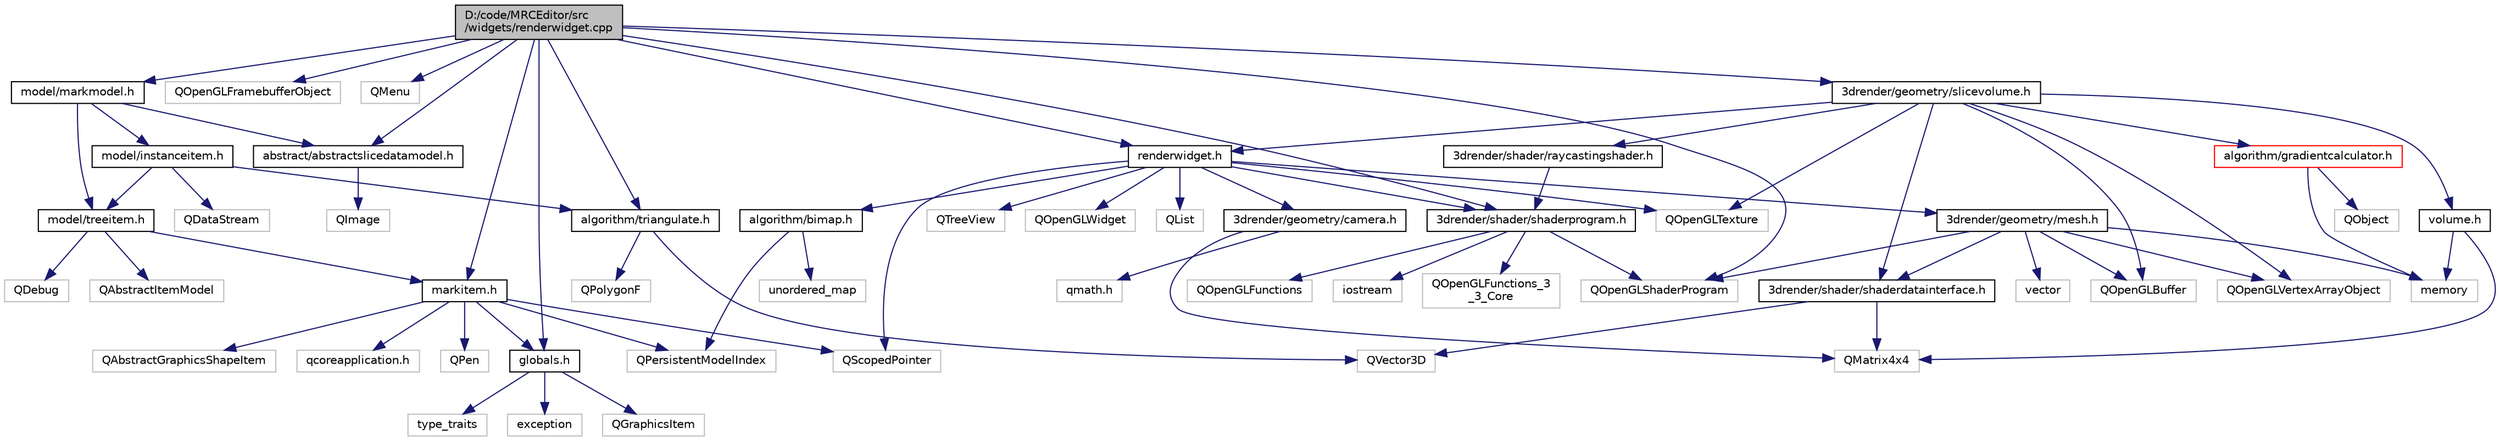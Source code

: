 digraph "D:/code/MRCEditor/src/widgets/renderwidget.cpp"
{
  edge [fontname="Helvetica",fontsize="10",labelfontname="Helvetica",labelfontsize="10"];
  node [fontname="Helvetica",fontsize="10",shape=record];
  Node0 [label="D:/code/MRCEditor/src\l/widgets/renderwidget.cpp",height=0.2,width=0.4,color="black", fillcolor="grey75", style="filled", fontcolor="black"];
  Node0 -> Node1 [color="midnightblue",fontsize="10",style="solid",fontname="Helvetica"];
  Node1 [label="QOpenGLShaderProgram",height=0.2,width=0.4,color="grey75", fillcolor="white", style="filled"];
  Node0 -> Node2 [color="midnightblue",fontsize="10",style="solid",fontname="Helvetica"];
  Node2 [label="QOpenGLFramebufferObject",height=0.2,width=0.4,color="grey75", fillcolor="white", style="filled"];
  Node0 -> Node3 [color="midnightblue",fontsize="10",style="solid",fontname="Helvetica"];
  Node3 [label="QMenu",height=0.2,width=0.4,color="grey75", fillcolor="white", style="filled"];
  Node0 -> Node4 [color="midnightblue",fontsize="10",style="solid",fontname="Helvetica"];
  Node4 [label="renderwidget.h",height=0.2,width=0.4,color="black", fillcolor="white", style="filled",URL="$renderwidget_8h.html"];
  Node4 -> Node5 [color="midnightblue",fontsize="10",style="solid",fontname="Helvetica"];
  Node5 [label="QOpenGLWidget",height=0.2,width=0.4,color="grey75", fillcolor="white", style="filled"];
  Node4 -> Node6 [color="midnightblue",fontsize="10",style="solid",fontname="Helvetica"];
  Node6 [label="QList",height=0.2,width=0.4,color="grey75", fillcolor="white", style="filled"];
  Node4 -> Node7 [color="midnightblue",fontsize="10",style="solid",fontname="Helvetica"];
  Node7 [label="QScopedPointer",height=0.2,width=0.4,color="grey75", fillcolor="white", style="filled"];
  Node4 -> Node8 [color="midnightblue",fontsize="10",style="solid",fontname="Helvetica"];
  Node8 [label="3drender/geometry/camera.h",height=0.2,width=0.4,color="black", fillcolor="white", style="filled",URL="$camera_8h.html"];
  Node8 -> Node9 [color="midnightblue",fontsize="10",style="solid",fontname="Helvetica"];
  Node9 [label="qmath.h",height=0.2,width=0.4,color="grey75", fillcolor="white", style="filled"];
  Node8 -> Node10 [color="midnightblue",fontsize="10",style="solid",fontname="Helvetica"];
  Node10 [label="QMatrix4x4",height=0.2,width=0.4,color="grey75", fillcolor="white", style="filled"];
  Node4 -> Node11 [color="midnightblue",fontsize="10",style="solid",fontname="Helvetica"];
  Node11 [label="3drender/shader/shaderprogram.h",height=0.2,width=0.4,color="black", fillcolor="white", style="filled",URL="$shaderprogram_8h.html"];
  Node11 -> Node1 [color="midnightblue",fontsize="10",style="solid",fontname="Helvetica"];
  Node11 -> Node12 [color="midnightblue",fontsize="10",style="solid",fontname="Helvetica"];
  Node12 [label="QOpenGLFunctions",height=0.2,width=0.4,color="grey75", fillcolor="white", style="filled"];
  Node11 -> Node13 [color="midnightblue",fontsize="10",style="solid",fontname="Helvetica"];
  Node13 [label="iostream",height=0.2,width=0.4,color="grey75", fillcolor="white", style="filled"];
  Node11 -> Node14 [color="midnightblue",fontsize="10",style="solid",fontname="Helvetica"];
  Node14 [label="QOpenGLFunctions_3\l_3_Core",height=0.2,width=0.4,color="grey75", fillcolor="white", style="filled"];
  Node4 -> Node15 [color="midnightblue",fontsize="10",style="solid",fontname="Helvetica"];
  Node15 [label="3drender/geometry/mesh.h",height=0.2,width=0.4,color="black", fillcolor="white", style="filled",URL="$mesh_8h.html"];
  Node15 -> Node16 [color="midnightblue",fontsize="10",style="solid",fontname="Helvetica"];
  Node16 [label="memory",height=0.2,width=0.4,color="grey75", fillcolor="white", style="filled"];
  Node15 -> Node17 [color="midnightblue",fontsize="10",style="solid",fontname="Helvetica"];
  Node17 [label="vector",height=0.2,width=0.4,color="grey75", fillcolor="white", style="filled"];
  Node15 -> Node18 [color="midnightblue",fontsize="10",style="solid",fontname="Helvetica"];
  Node18 [label="QOpenGLBuffer",height=0.2,width=0.4,color="grey75", fillcolor="white", style="filled"];
  Node15 -> Node19 [color="midnightblue",fontsize="10",style="solid",fontname="Helvetica"];
  Node19 [label="QOpenGLVertexArrayObject",height=0.2,width=0.4,color="grey75", fillcolor="white", style="filled"];
  Node15 -> Node20 [color="midnightblue",fontsize="10",style="solid",fontname="Helvetica"];
  Node20 [label="3drender/shader/shaderdatainterface.h",height=0.2,width=0.4,color="black", fillcolor="white", style="filled",URL="$shaderdatainterface_8h.html"];
  Node20 -> Node21 [color="midnightblue",fontsize="10",style="solid",fontname="Helvetica"];
  Node21 [label="QVector3D",height=0.2,width=0.4,color="grey75", fillcolor="white", style="filled"];
  Node20 -> Node10 [color="midnightblue",fontsize="10",style="solid",fontname="Helvetica"];
  Node15 -> Node1 [color="midnightblue",fontsize="10",style="solid",fontname="Helvetica"];
  Node4 -> Node22 [color="midnightblue",fontsize="10",style="solid",fontname="Helvetica"];
  Node22 [label="algorithm/bimap.h",height=0.2,width=0.4,color="black", fillcolor="white", style="filled",URL="$bimap_8h.html"];
  Node22 -> Node23 [color="midnightblue",fontsize="10",style="solid",fontname="Helvetica"];
  Node23 [label="unordered_map",height=0.2,width=0.4,color="grey75", fillcolor="white", style="filled"];
  Node22 -> Node24 [color="midnightblue",fontsize="10",style="solid",fontname="Helvetica"];
  Node24 [label="QPersistentModelIndex",height=0.2,width=0.4,color="grey75", fillcolor="white", style="filled"];
  Node4 -> Node25 [color="midnightblue",fontsize="10",style="solid",fontname="Helvetica"];
  Node25 [label="QOpenGLTexture",height=0.2,width=0.4,color="grey75", fillcolor="white", style="filled"];
  Node4 -> Node26 [color="midnightblue",fontsize="10",style="solid",fontname="Helvetica"];
  Node26 [label="QTreeView",height=0.2,width=0.4,color="grey75", fillcolor="white", style="filled"];
  Node0 -> Node27 [color="midnightblue",fontsize="10",style="solid",fontname="Helvetica"];
  Node27 [label="abstract/abstractslicedatamodel.h",height=0.2,width=0.4,color="black", fillcolor="white", style="filled",URL="$abstractslicedatamodel_8h.html"];
  Node27 -> Node28 [color="midnightblue",fontsize="10",style="solid",fontname="Helvetica"];
  Node28 [label="QImage",height=0.2,width=0.4,color="grey75", fillcolor="white", style="filled"];
  Node0 -> Node29 [color="midnightblue",fontsize="10",style="solid",fontname="Helvetica"];
  Node29 [label="model/markmodel.h",height=0.2,width=0.4,color="black", fillcolor="white", style="filled",URL="$markmodel_8h.html"];
  Node29 -> Node30 [color="midnightblue",fontsize="10",style="solid",fontname="Helvetica"];
  Node30 [label="model/treeitem.h",height=0.2,width=0.4,color="black", fillcolor="white", style="filled",URL="$treeitem_8h.html"];
  Node30 -> Node31 [color="midnightblue",fontsize="10",style="solid",fontname="Helvetica"];
  Node31 [label="QDebug",height=0.2,width=0.4,color="grey75", fillcolor="white", style="filled"];
  Node30 -> Node32 [color="midnightblue",fontsize="10",style="solid",fontname="Helvetica"];
  Node32 [label="markitem.h",height=0.2,width=0.4,color="black", fillcolor="white", style="filled",URL="$markitem_8h.html"];
  Node32 -> Node33 [color="midnightblue",fontsize="10",style="solid",fontname="Helvetica"];
  Node33 [label="globals.h",height=0.2,width=0.4,color="black", fillcolor="white", style="filled",URL="$globals_8h.html"];
  Node33 -> Node34 [color="midnightblue",fontsize="10",style="solid",fontname="Helvetica"];
  Node34 [label="type_traits",height=0.2,width=0.4,color="grey75", fillcolor="white", style="filled"];
  Node33 -> Node35 [color="midnightblue",fontsize="10",style="solid",fontname="Helvetica"];
  Node35 [label="exception",height=0.2,width=0.4,color="grey75", fillcolor="white", style="filled"];
  Node33 -> Node36 [color="midnightblue",fontsize="10",style="solid",fontname="Helvetica"];
  Node36 [label="QGraphicsItem",height=0.2,width=0.4,color="grey75", fillcolor="white", style="filled"];
  Node32 -> Node37 [color="midnightblue",fontsize="10",style="solid",fontname="Helvetica"];
  Node37 [label="QAbstractGraphicsShapeItem",height=0.2,width=0.4,color="grey75", fillcolor="white", style="filled"];
  Node32 -> Node24 [color="midnightblue",fontsize="10",style="solid",fontname="Helvetica"];
  Node32 -> Node38 [color="midnightblue",fontsize="10",style="solid",fontname="Helvetica"];
  Node38 [label="qcoreapplication.h",height=0.2,width=0.4,color="grey75", fillcolor="white", style="filled"];
  Node32 -> Node39 [color="midnightblue",fontsize="10",style="solid",fontname="Helvetica"];
  Node39 [label="QPen",height=0.2,width=0.4,color="grey75", fillcolor="white", style="filled"];
  Node32 -> Node7 [color="midnightblue",fontsize="10",style="solid",fontname="Helvetica"];
  Node30 -> Node40 [color="midnightblue",fontsize="10",style="solid",fontname="Helvetica"];
  Node40 [label="QAbstractItemModel",height=0.2,width=0.4,color="grey75", fillcolor="white", style="filled"];
  Node29 -> Node41 [color="midnightblue",fontsize="10",style="solid",fontname="Helvetica"];
  Node41 [label="model/instanceitem.h",height=0.2,width=0.4,color="black", fillcolor="white", style="filled",URL="$instanceitem_8h.html"];
  Node41 -> Node30 [color="midnightblue",fontsize="10",style="solid",fontname="Helvetica"];
  Node41 -> Node42 [color="midnightblue",fontsize="10",style="solid",fontname="Helvetica"];
  Node42 [label="algorithm/triangulate.h",height=0.2,width=0.4,color="black", fillcolor="white", style="filled",URL="$triangulate_8h.html"];
  Node42 -> Node43 [color="midnightblue",fontsize="10",style="solid",fontname="Helvetica"];
  Node43 [label="QPolygonF",height=0.2,width=0.4,color="grey75", fillcolor="white", style="filled"];
  Node42 -> Node21 [color="midnightblue",fontsize="10",style="solid",fontname="Helvetica"];
  Node41 -> Node44 [color="midnightblue",fontsize="10",style="solid",fontname="Helvetica"];
  Node44 [label="QDataStream",height=0.2,width=0.4,color="grey75", fillcolor="white", style="filled"];
  Node29 -> Node27 [color="midnightblue",fontsize="10",style="solid",fontname="Helvetica"];
  Node0 -> Node11 [color="midnightblue",fontsize="10",style="solid",fontname="Helvetica"];
  Node0 -> Node45 [color="midnightblue",fontsize="10",style="solid",fontname="Helvetica"];
  Node45 [label="3drender/geometry/slicevolume.h",height=0.2,width=0.4,color="black", fillcolor="white", style="filled",URL="$slicevolume_8h.html"];
  Node45 -> Node46 [color="midnightblue",fontsize="10",style="solid",fontname="Helvetica"];
  Node46 [label="volume.h",height=0.2,width=0.4,color="black", fillcolor="white", style="filled",URL="$volume_8h.html"];
  Node46 -> Node16 [color="midnightblue",fontsize="10",style="solid",fontname="Helvetica"];
  Node46 -> Node10 [color="midnightblue",fontsize="10",style="solid",fontname="Helvetica"];
  Node45 -> Node20 [color="midnightblue",fontsize="10",style="solid",fontname="Helvetica"];
  Node45 -> Node47 [color="midnightblue",fontsize="10",style="solid",fontname="Helvetica"];
  Node47 [label="3drender/shader/raycastingshader.h",height=0.2,width=0.4,color="black", fillcolor="white", style="filled",URL="$raycastingshader_8h.html"];
  Node47 -> Node11 [color="midnightblue",fontsize="10",style="solid",fontname="Helvetica"];
  Node45 -> Node48 [color="midnightblue",fontsize="10",style="solid",fontname="Helvetica"];
  Node48 [label="algorithm/gradientcalculator.h",height=0.2,width=0.4,color="red", fillcolor="white", style="filled",URL="$gradientcalculator_8h.html"];
  Node48 -> Node49 [color="midnightblue",fontsize="10",style="solid",fontname="Helvetica"];
  Node49 [label="QObject",height=0.2,width=0.4,color="grey75", fillcolor="white", style="filled"];
  Node48 -> Node16 [color="midnightblue",fontsize="10",style="solid",fontname="Helvetica"];
  Node45 -> Node4 [color="midnightblue",fontsize="10",style="solid",fontname="Helvetica"];
  Node45 -> Node18 [color="midnightblue",fontsize="10",style="solid",fontname="Helvetica"];
  Node45 -> Node19 [color="midnightblue",fontsize="10",style="solid",fontname="Helvetica"];
  Node45 -> Node25 [color="midnightblue",fontsize="10",style="solid",fontname="Helvetica"];
  Node0 -> Node42 [color="midnightblue",fontsize="10",style="solid",fontname="Helvetica"];
  Node0 -> Node33 [color="midnightblue",fontsize="10",style="solid",fontname="Helvetica"];
  Node0 -> Node32 [color="midnightblue",fontsize="10",style="solid",fontname="Helvetica"];
}
